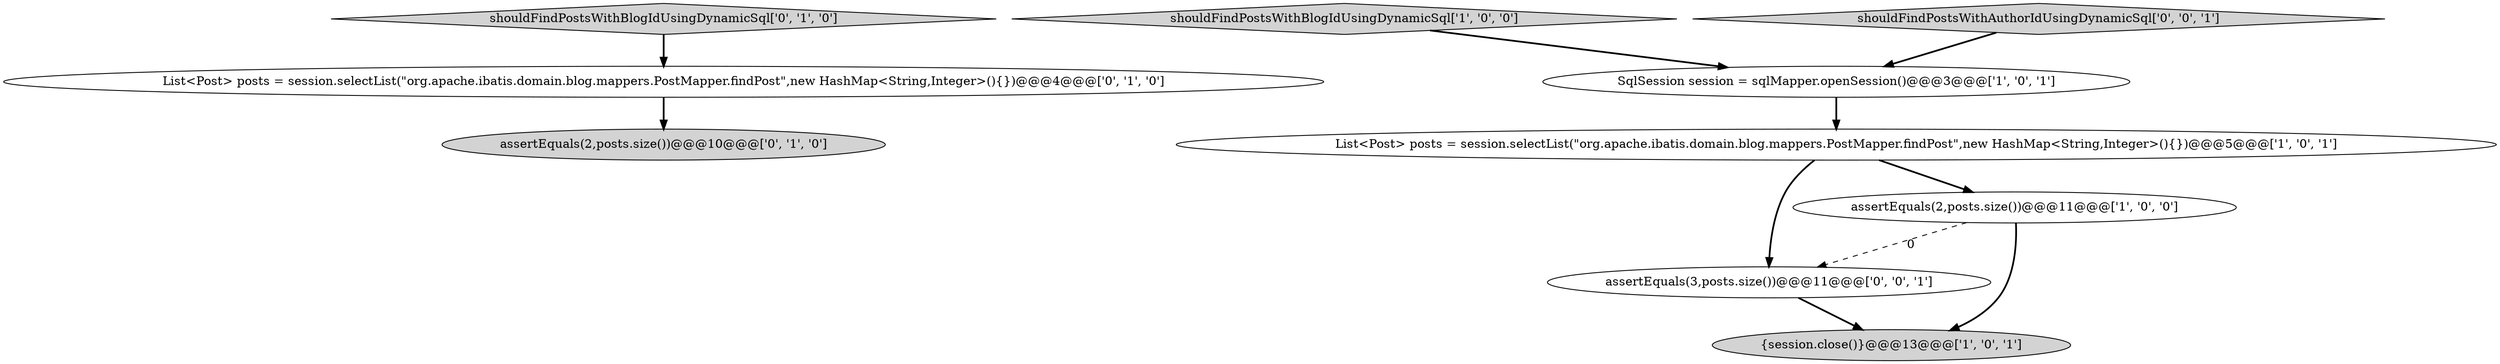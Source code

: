 digraph {
7 [style = filled, label = "assertEquals(2,posts.size())@@@10@@@['0', '1', '0']", fillcolor = lightgray, shape = ellipse image = "AAA0AAABBB2BBB"];
9 [style = filled, label = "assertEquals(3,posts.size())@@@11@@@['0', '0', '1']", fillcolor = white, shape = ellipse image = "AAA0AAABBB3BBB"];
3 [style = filled, label = "shouldFindPostsWithBlogIdUsingDynamicSql['1', '0', '0']", fillcolor = lightgray, shape = diamond image = "AAA0AAABBB1BBB"];
6 [style = filled, label = "shouldFindPostsWithBlogIdUsingDynamicSql['0', '1', '0']", fillcolor = lightgray, shape = diamond image = "AAA0AAABBB2BBB"];
2 [style = filled, label = "List<Post> posts = session.selectList(\"org.apache.ibatis.domain.blog.mappers.PostMapper.findPost\",new HashMap<String,Integer>(){})@@@5@@@['1', '0', '1']", fillcolor = white, shape = ellipse image = "AAA0AAABBB1BBB"];
8 [style = filled, label = "shouldFindPostsWithAuthorIdUsingDynamicSql['0', '0', '1']", fillcolor = lightgray, shape = diamond image = "AAA0AAABBB3BBB"];
0 [style = filled, label = "{session.close()}@@@13@@@['1', '0', '1']", fillcolor = lightgray, shape = ellipse image = "AAA0AAABBB1BBB"];
4 [style = filled, label = "assertEquals(2,posts.size())@@@11@@@['1', '0', '0']", fillcolor = white, shape = ellipse image = "AAA0AAABBB1BBB"];
5 [style = filled, label = "List<Post> posts = session.selectList(\"org.apache.ibatis.domain.blog.mappers.PostMapper.findPost\",new HashMap<String,Integer>(){})@@@4@@@['0', '1', '0']", fillcolor = white, shape = ellipse image = "AAA0AAABBB2BBB"];
1 [style = filled, label = "SqlSession session = sqlMapper.openSession()@@@3@@@['1', '0', '1']", fillcolor = white, shape = ellipse image = "AAA0AAABBB1BBB"];
8->1 [style = bold, label=""];
5->7 [style = bold, label=""];
4->9 [style = dashed, label="0"];
6->5 [style = bold, label=""];
1->2 [style = bold, label=""];
2->9 [style = bold, label=""];
9->0 [style = bold, label=""];
3->1 [style = bold, label=""];
2->4 [style = bold, label=""];
4->0 [style = bold, label=""];
}
